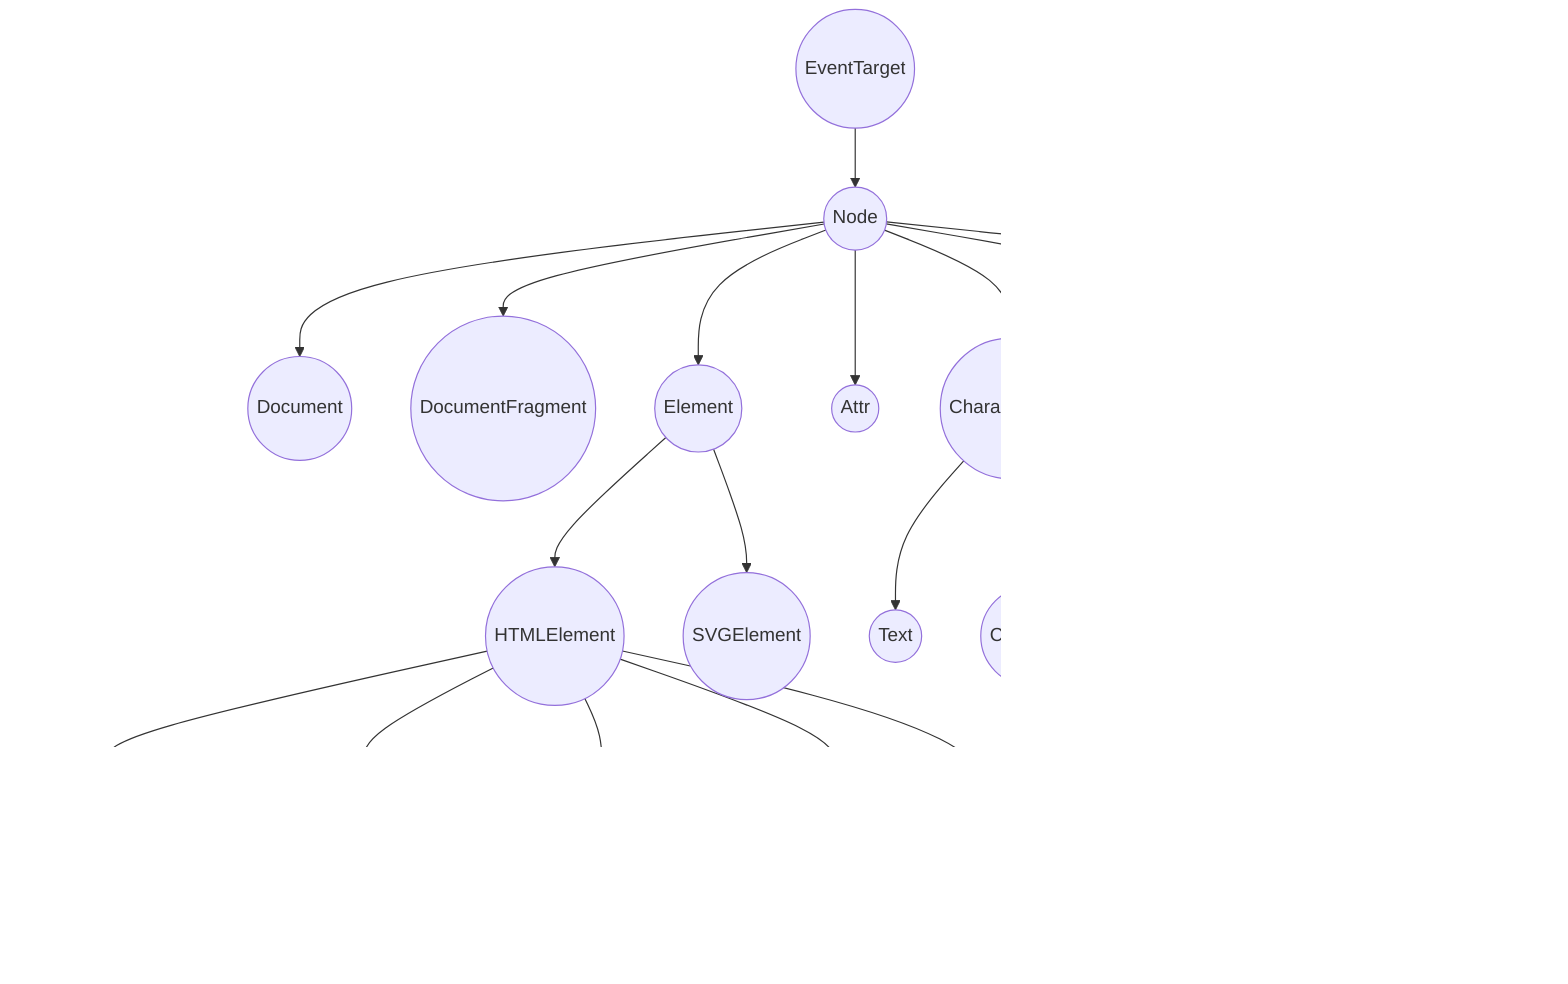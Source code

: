 graph TD
    EventTarget((EventTarget)) --> Node((Node))
    Node --> Document((Document))
    Node --> DocumentFragment((DocumentFragment))
    Node --> Element((Element))
    Element --> HTMLElement((HTMLElement))
    HTMLElement --> HTMLAnchorElement((HTMLAnchorElement))
    HTMLElement --> HTMLButtonElement((HTMLButtonElement))
    HTMLElement --> HTMLDivElement((HTMLDivElement))
    HTMLElement --> HTMLSpanElement((HTMLSpanElement))
    HTMLElement --> ...((...))
    Element --> SVGElement((SVGElement))
    Node --> Attr((Attr))
    Node --> CharacterData((CharacterData))
    CharacterData --> Text((Text))
    CharacterData --> Comment((Comment))
    Node --> DocumentType((DocumentType))
    Node --> ProcessingInstruction((ProcessingInstruction))